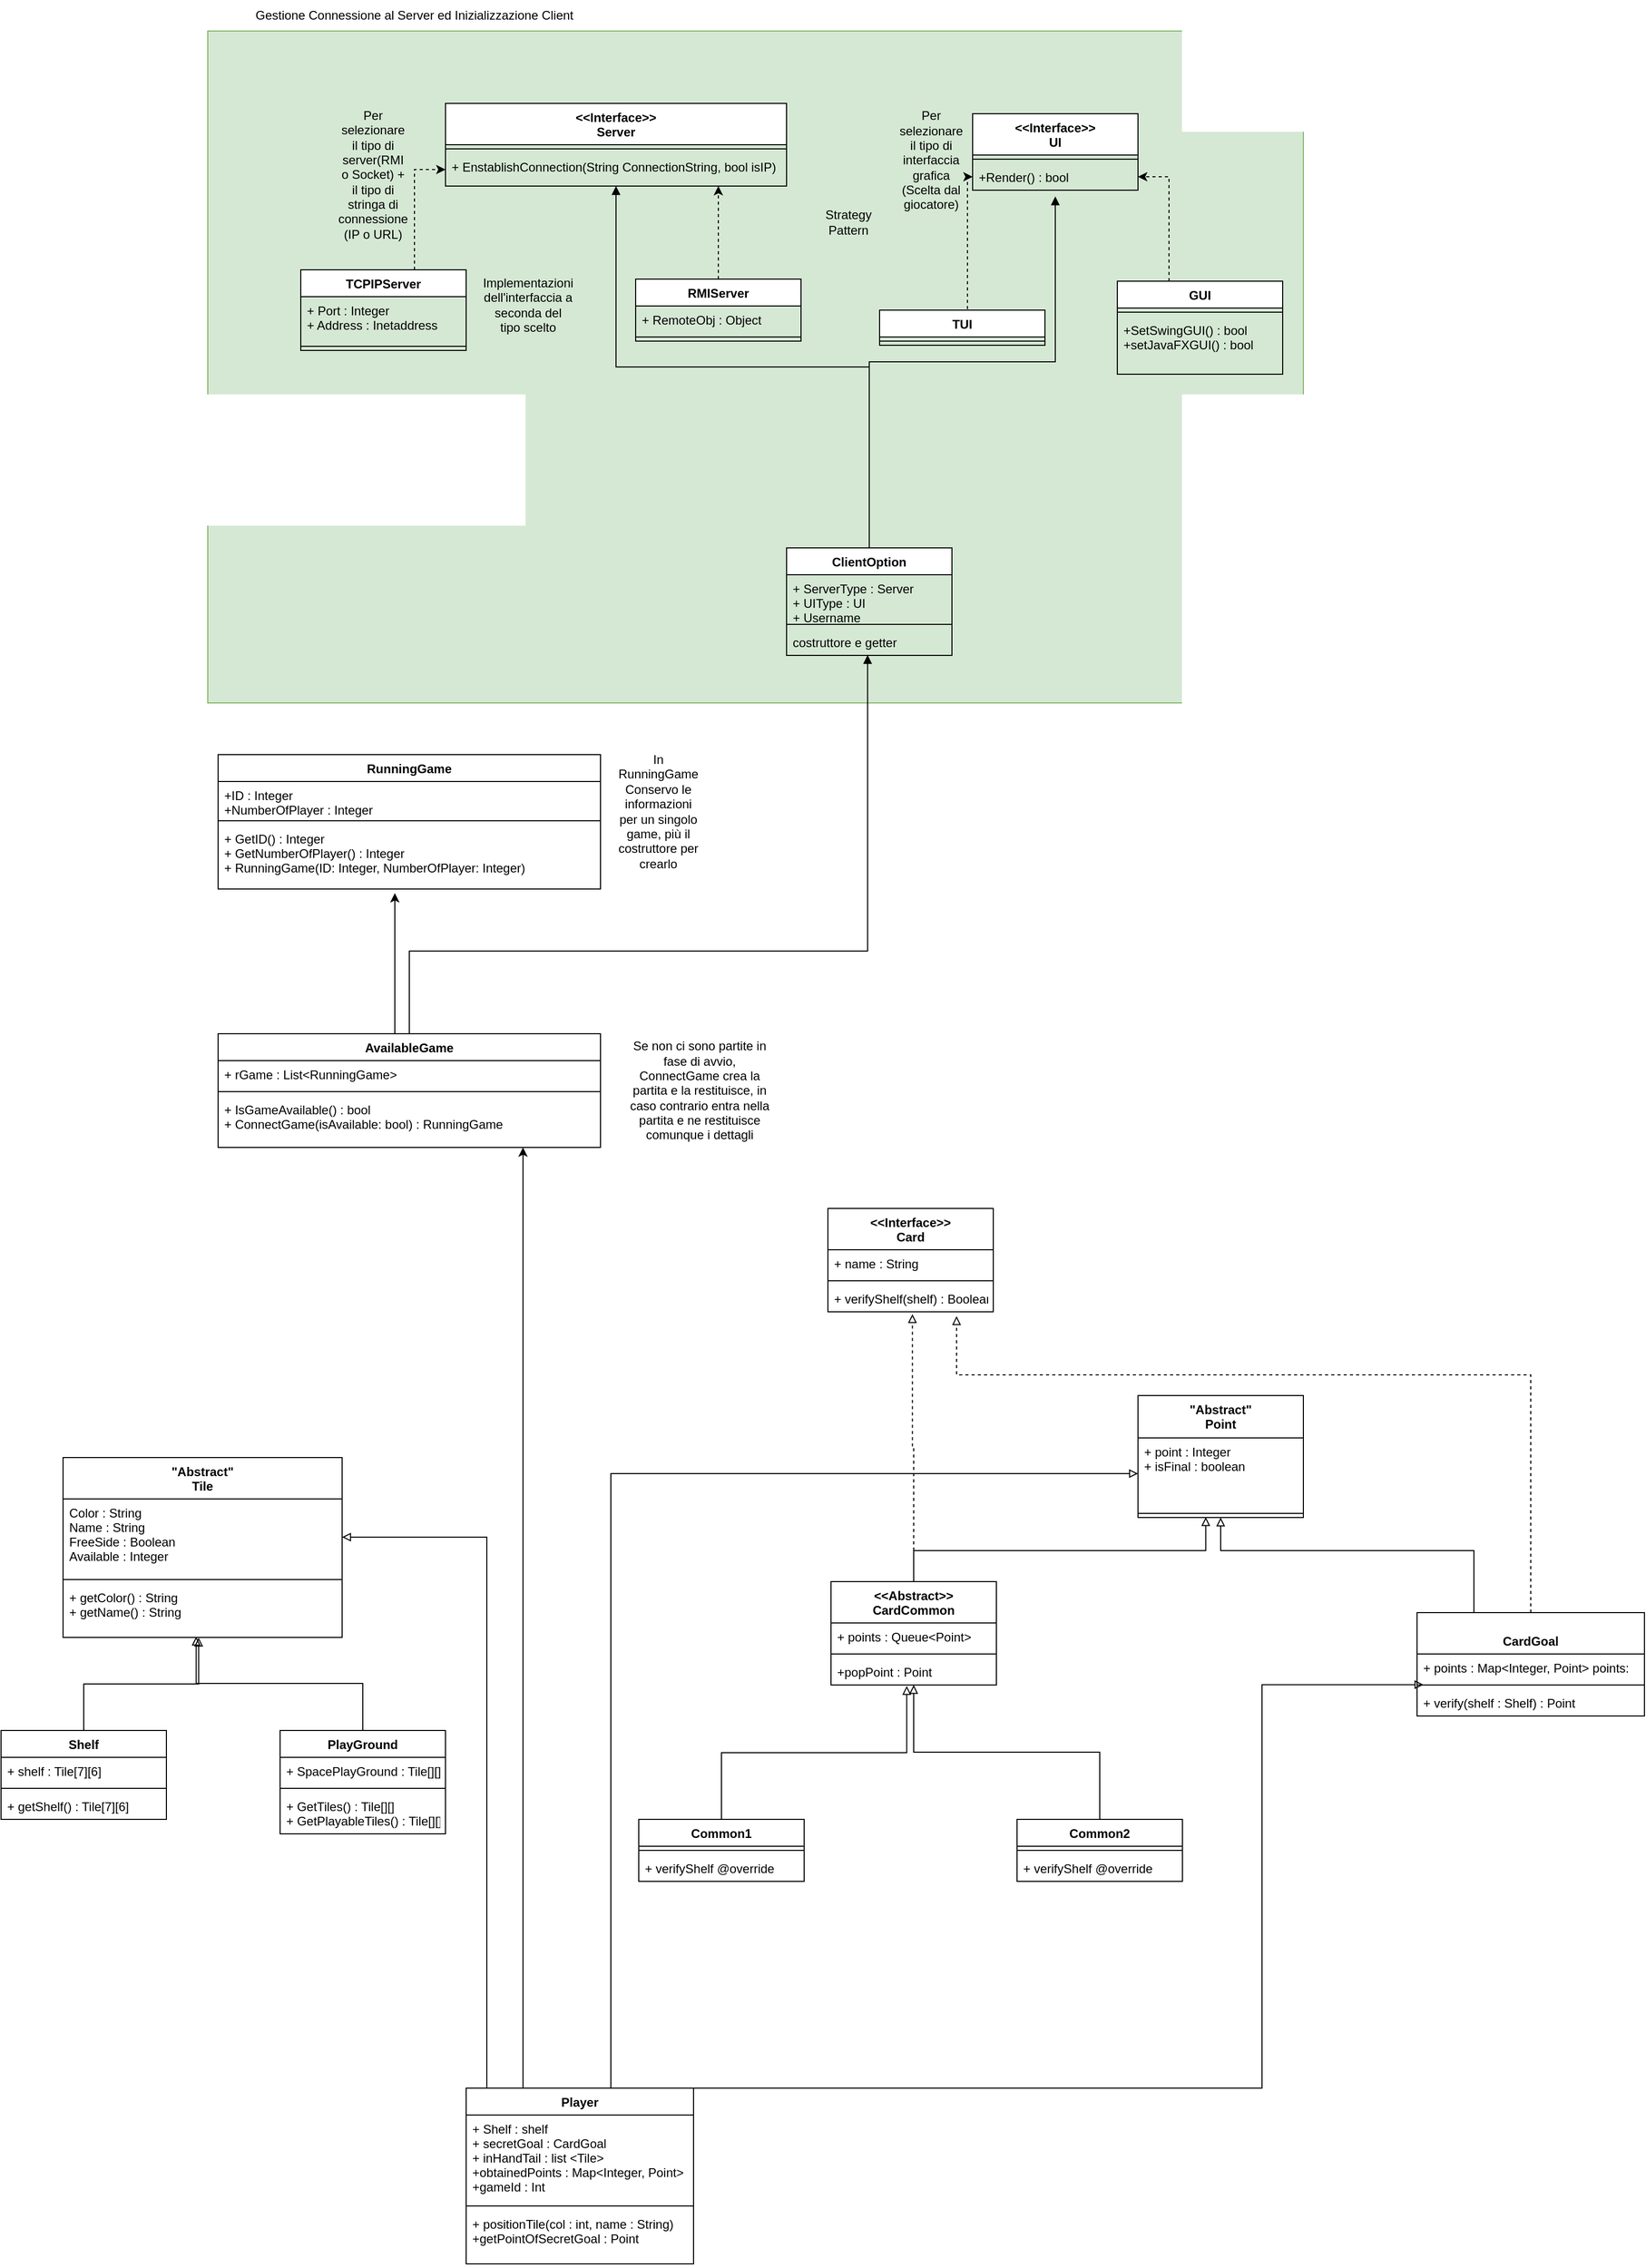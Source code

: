 <mxfile version="20.8.23" type="device"><diagram name="Pagina-1" id="9CRVGyi4uqLdtpTi9ua2"><mxGraphModel dx="2620" dy="2114" grid="1" gridSize="10" guides="1" tooltips="1" connect="1" arrows="1" fold="1" page="1" pageScale="1" pageWidth="827" pageHeight="1169" math="0" shadow="0"><root><mxCell id="0"/><mxCell id="1" parent="0"/><mxCell id="froP2Z8OGUiA4XrV6wKf-71" value="" style="whiteSpace=wrap;html=1;fillColor=#d5e8d4;strokeColor=#82b366;" vertex="1" parent="1"><mxGeometry x="-80" y="-70" width="1060" height="650" as="geometry"/></mxCell><mxCell id="froP2Z8OGUiA4XrV6wKf-12" value="&lt;&lt;Interface&gt;&gt;&#10;Server" style="swimlane;fontStyle=1;align=center;verticalAlign=top;childLayout=stackLayout;horizontal=1;startSize=40;horizontalStack=0;resizeParent=1;resizeParentMax=0;resizeLast=0;collapsible=1;marginBottom=0;" vertex="1" parent="1"><mxGeometry x="150" width="330" height="80" as="geometry"/></mxCell><mxCell id="froP2Z8OGUiA4XrV6wKf-14" value="" style="line;strokeWidth=1;fillColor=none;align=left;verticalAlign=middle;spacingTop=-1;spacingLeft=3;spacingRight=3;rotatable=0;labelPosition=right;points=[];portConstraint=eastwest;strokeColor=inherit;" vertex="1" parent="froP2Z8OGUiA4XrV6wKf-12"><mxGeometry y="40" width="330" height="8" as="geometry"/></mxCell><mxCell id="froP2Z8OGUiA4XrV6wKf-15" value="+ EnstablishConnection(String ConnectionString, bool isIP)&#10;" style="text;strokeColor=none;fillColor=none;align=left;verticalAlign=top;spacingLeft=4;spacingRight=4;overflow=hidden;rotatable=0;points=[[0,0.5],[1,0.5]];portConstraint=eastwest;" vertex="1" parent="froP2Z8OGUiA4XrV6wKf-12"><mxGeometry y="48" width="330" height="32" as="geometry"/></mxCell><mxCell id="froP2Z8OGUiA4XrV6wKf-17" value="&lt;&lt;Interface&gt;&gt;&#10;UI" style="swimlane;fontStyle=1;align=center;verticalAlign=top;childLayout=stackLayout;horizontal=1;startSize=40;horizontalStack=0;resizeParent=1;resizeParentMax=0;resizeLast=0;collapsible=1;marginBottom=0;" vertex="1" parent="1"><mxGeometry x="660" y="10" width="160" height="74" as="geometry"/></mxCell><mxCell id="froP2Z8OGUiA4XrV6wKf-19" value="" style="line;strokeWidth=1;fillColor=none;align=left;verticalAlign=middle;spacingTop=-1;spacingLeft=3;spacingRight=3;rotatable=0;labelPosition=right;points=[];portConstraint=eastwest;strokeColor=inherit;" vertex="1" parent="froP2Z8OGUiA4XrV6wKf-17"><mxGeometry y="40" width="160" height="8" as="geometry"/></mxCell><mxCell id="froP2Z8OGUiA4XrV6wKf-20" value="+Render() : bool" style="text;strokeColor=none;fillColor=none;align=left;verticalAlign=top;spacingLeft=4;spacingRight=4;overflow=hidden;rotatable=0;points=[[0,0.5],[1,0.5]];portConstraint=eastwest;" vertex="1" parent="froP2Z8OGUiA4XrV6wKf-17"><mxGeometry y="48" width="160" height="26" as="geometry"/></mxCell><mxCell id="froP2Z8OGUiA4XrV6wKf-21" value="Per selezionare il tipo di interfaccia grafica (Scelta dal giocatore)" style="text;strokeColor=none;align=center;fillColor=none;html=1;verticalAlign=middle;whiteSpace=wrap;rounded=0;" vertex="1" parent="1"><mxGeometry x="590" y="40" width="60" height="30" as="geometry"/></mxCell><mxCell id="froP2Z8OGUiA4XrV6wKf-23" value="Per selezionare il tipo di server(RMI o Socket) + il tipo di stringa di connessione (IP o URL)" style="text;strokeColor=none;align=center;fillColor=none;html=1;verticalAlign=middle;whiteSpace=wrap;rounded=0;" vertex="1" parent="1"><mxGeometry x="50" y="54" width="60" height="30" as="geometry"/></mxCell><mxCell id="froP2Z8OGUiA4XrV6wKf-34" style="edgeStyle=elbowEdgeStyle;rounded=0;orthogonalLoop=1;jettySize=auto;html=1;exitX=0.5;exitY=0;exitDx=0;exitDy=0;entryX=0.462;entryY=1.065;entryDx=0;entryDy=0;entryPerimeter=0;endArrow=classic;endFill=1;" edge="1" parent="1" source="froP2Z8OGUiA4XrV6wKf-25" target="froP2Z8OGUiA4XrV6wKf-32"><mxGeometry relative="1" as="geometry"><Array as="points"><mxPoint x="101" y="830"/></Array></mxGeometry></mxCell><mxCell id="froP2Z8OGUiA4XrV6wKf-25" value="AvailableGame" style="swimlane;fontStyle=1;align=center;verticalAlign=top;childLayout=stackLayout;horizontal=1;startSize=26;horizontalStack=0;resizeParent=1;resizeParentMax=0;resizeLast=0;collapsible=1;marginBottom=0;" vertex="1" parent="1"><mxGeometry x="-70" y="900" width="370" height="110" as="geometry"/></mxCell><mxCell id="froP2Z8OGUiA4XrV6wKf-26" value="+ rGame : List&lt;RunningGame&gt;" style="text;strokeColor=none;fillColor=none;align=left;verticalAlign=top;spacingLeft=4;spacingRight=4;overflow=hidden;rotatable=0;points=[[0,0.5],[1,0.5]];portConstraint=eastwest;" vertex="1" parent="froP2Z8OGUiA4XrV6wKf-25"><mxGeometry y="26" width="370" height="26" as="geometry"/></mxCell><mxCell id="froP2Z8OGUiA4XrV6wKf-27" value="" style="line;strokeWidth=1;fillColor=none;align=left;verticalAlign=middle;spacingTop=-1;spacingLeft=3;spacingRight=3;rotatable=0;labelPosition=right;points=[];portConstraint=eastwest;strokeColor=inherit;" vertex="1" parent="froP2Z8OGUiA4XrV6wKf-25"><mxGeometry y="52" width="370" height="8" as="geometry"/></mxCell><mxCell id="froP2Z8OGUiA4XrV6wKf-28" value="+ IsGameAvailable() : bool &#10;+ ConnectGame(isAvailable: bool) : RunningGame" style="text;strokeColor=none;fillColor=none;align=left;verticalAlign=top;spacingLeft=4;spacingRight=4;overflow=hidden;rotatable=0;points=[[0,0.5],[1,0.5]];portConstraint=eastwest;" vertex="1" parent="froP2Z8OGUiA4XrV6wKf-25"><mxGeometry y="60" width="370" height="50" as="geometry"/></mxCell><mxCell id="froP2Z8OGUiA4XrV6wKf-73" style="edgeStyle=elbowEdgeStyle;rounded=0;orthogonalLoop=1;jettySize=auto;elbow=vertical;html=1;entryX=0.49;entryY=0.987;entryDx=0;entryDy=0;entryPerimeter=0;endArrow=block;endFill=1;" edge="1" parent="1" source="froP2Z8OGUiA4XrV6wKf-25" target="froP2Z8OGUiA4XrV6wKf-66"><mxGeometry relative="1" as="geometry"><Array as="points"><mxPoint x="420" y="820"/></Array></mxGeometry></mxCell><mxCell id="froP2Z8OGUiA4XrV6wKf-29" value="RunningGame" style="swimlane;fontStyle=1;align=center;verticalAlign=top;childLayout=stackLayout;horizontal=1;startSize=26;horizontalStack=0;resizeParent=1;resizeParentMax=0;resizeLast=0;collapsible=1;marginBottom=0;" vertex="1" parent="1"><mxGeometry x="-70" y="630" width="370" height="130" as="geometry"/></mxCell><mxCell id="froP2Z8OGUiA4XrV6wKf-30" value="+ID : Integer&#10;+NumberOfPlayer : Integer" style="text;strokeColor=none;fillColor=none;align=left;verticalAlign=top;spacingLeft=4;spacingRight=4;overflow=hidden;rotatable=0;points=[[0,0.5],[1,0.5]];portConstraint=eastwest;" vertex="1" parent="froP2Z8OGUiA4XrV6wKf-29"><mxGeometry y="26" width="370" height="34" as="geometry"/></mxCell><mxCell id="froP2Z8OGUiA4XrV6wKf-31" value="" style="line;strokeWidth=1;fillColor=none;align=left;verticalAlign=middle;spacingTop=-1;spacingLeft=3;spacingRight=3;rotatable=0;labelPosition=right;points=[];portConstraint=eastwest;strokeColor=inherit;" vertex="1" parent="froP2Z8OGUiA4XrV6wKf-29"><mxGeometry y="60" width="370" height="8" as="geometry"/></mxCell><mxCell id="froP2Z8OGUiA4XrV6wKf-32" value="+ GetID() : Integer&#10;+ GetNumberOfPlayer() : Integer&#10;+ RunningGame(ID: Integer, NumberOfPlayer: Integer)&#10;" style="text;strokeColor=none;fillColor=none;align=left;verticalAlign=top;spacingLeft=4;spacingRight=4;overflow=hidden;rotatable=0;points=[[0,0.5],[1,0.5]];portConstraint=eastwest;" vertex="1" parent="froP2Z8OGUiA4XrV6wKf-29"><mxGeometry y="68" width="370" height="62" as="geometry"/></mxCell><mxCell id="froP2Z8OGUiA4XrV6wKf-35" value="In RunningGame Conservo le informazioni per un singolo game, più il costruttore per crearlo" style="text;strokeColor=none;align=center;fillColor=none;html=1;verticalAlign=middle;whiteSpace=wrap;rounded=0;" vertex="1" parent="1"><mxGeometry x="326" y="670" width="60" height="30" as="geometry"/></mxCell><mxCell id="froP2Z8OGUiA4XrV6wKf-36" value="Se non ci sono partite in fase di avvio, ConnectGame crea la partita e la restituisce, in caso contrario entra nella partita e ne restituisce comunque i dettagli" style="text;strokeColor=none;align=center;fillColor=none;html=1;verticalAlign=middle;whiteSpace=wrap;rounded=0;" vertex="1" parent="1"><mxGeometry x="326" y="940" width="140" height="30" as="geometry"/></mxCell><mxCell id="froP2Z8OGUiA4XrV6wKf-47" style="edgeStyle=elbowEdgeStyle;rounded=0;orthogonalLoop=1;jettySize=auto;html=1;exitX=0.5;exitY=0;exitDx=0;exitDy=0;endArrow=classic;endFill=1;dashed=1;" edge="1" parent="1" source="froP2Z8OGUiA4XrV6wKf-37" target="froP2Z8OGUiA4XrV6wKf-15"><mxGeometry relative="1" as="geometry"/></mxCell><mxCell id="froP2Z8OGUiA4XrV6wKf-37" value="TCPIPServer" style="swimlane;fontStyle=1;align=center;verticalAlign=top;childLayout=stackLayout;horizontal=1;startSize=26;horizontalStack=0;resizeParent=1;resizeParentMax=0;resizeLast=0;collapsible=1;marginBottom=0;" vertex="1" parent="1"><mxGeometry x="10" y="161" width="160" height="78" as="geometry"/></mxCell><mxCell id="froP2Z8OGUiA4XrV6wKf-38" value="+ Port : Integer&#10;+ Address : Inetaddress" style="text;strokeColor=none;fillColor=none;align=left;verticalAlign=top;spacingLeft=4;spacingRight=4;overflow=hidden;rotatable=0;points=[[0,0.5],[1,0.5]];portConstraint=eastwest;" vertex="1" parent="froP2Z8OGUiA4XrV6wKf-37"><mxGeometry y="26" width="160" height="44" as="geometry"/></mxCell><mxCell id="froP2Z8OGUiA4XrV6wKf-39" value="" style="line;strokeWidth=1;fillColor=none;align=left;verticalAlign=middle;spacingTop=-1;spacingLeft=3;spacingRight=3;rotatable=0;labelPosition=right;points=[];portConstraint=eastwest;strokeColor=inherit;" vertex="1" parent="froP2Z8OGUiA4XrV6wKf-37"><mxGeometry y="70" width="160" height="8" as="geometry"/></mxCell><mxCell id="froP2Z8OGUiA4XrV6wKf-48" style="edgeStyle=elbowEdgeStyle;rounded=0;orthogonalLoop=1;jettySize=auto;html=1;exitX=0.5;exitY=0;exitDx=0;exitDy=0;dashed=1;endArrow=classic;endFill=1;" edge="1" parent="1" source="froP2Z8OGUiA4XrV6wKf-42" target="froP2Z8OGUiA4XrV6wKf-15"><mxGeometry relative="1" as="geometry"><mxPoint x="430" y="170" as="targetPoint"/></mxGeometry></mxCell><mxCell id="froP2Z8OGUiA4XrV6wKf-42" value="RMIServer" style="swimlane;fontStyle=1;align=center;verticalAlign=top;childLayout=stackLayout;horizontal=1;startSize=26;horizontalStack=0;resizeParent=1;resizeParentMax=0;resizeLast=0;collapsible=1;marginBottom=0;" vertex="1" parent="1"><mxGeometry x="334" y="170" width="160" height="60" as="geometry"/></mxCell><mxCell id="froP2Z8OGUiA4XrV6wKf-43" value="+ RemoteObj : Object" style="text;strokeColor=none;fillColor=none;align=left;verticalAlign=top;spacingLeft=4;spacingRight=4;overflow=hidden;rotatable=0;points=[[0,0.5],[1,0.5]];portConstraint=eastwest;" vertex="1" parent="froP2Z8OGUiA4XrV6wKf-42"><mxGeometry y="26" width="160" height="26" as="geometry"/></mxCell><mxCell id="froP2Z8OGUiA4XrV6wKf-44" value="" style="line;strokeWidth=1;fillColor=none;align=left;verticalAlign=middle;spacingTop=-1;spacingLeft=3;spacingRight=3;rotatable=0;labelPosition=right;points=[];portConstraint=eastwest;strokeColor=inherit;" vertex="1" parent="froP2Z8OGUiA4XrV6wKf-42"><mxGeometry y="52" width="160" height="8" as="geometry"/></mxCell><mxCell id="froP2Z8OGUiA4XrV6wKf-49" value="Implementazioni dell'interfaccia a seconda del tipo scelto" style="text;strokeColor=none;align=center;fillColor=none;html=1;verticalAlign=middle;whiteSpace=wrap;rounded=0;" vertex="1" parent="1"><mxGeometry x="200" y="180" width="60" height="30" as="geometry"/></mxCell><mxCell id="froP2Z8OGUiA4XrV6wKf-59" style="edgeStyle=elbowEdgeStyle;rounded=0;orthogonalLoop=1;jettySize=auto;html=1;exitX=0.5;exitY=0;exitDx=0;exitDy=0;dashed=1;endArrow=classic;endFill=1;" edge="1" parent="1" source="froP2Z8OGUiA4XrV6wKf-50" target="froP2Z8OGUiA4XrV6wKf-20"><mxGeometry relative="1" as="geometry"/></mxCell><mxCell id="froP2Z8OGUiA4XrV6wKf-50" value="TUI&#10;" style="swimlane;fontStyle=1;align=center;verticalAlign=top;childLayout=stackLayout;horizontal=1;startSize=26;horizontalStack=0;resizeParent=1;resizeParentMax=0;resizeLast=0;collapsible=1;marginBottom=0;" vertex="1" parent="1"><mxGeometry x="570" y="200" width="160" height="34" as="geometry"/></mxCell><mxCell id="froP2Z8OGUiA4XrV6wKf-52" value="" style="line;strokeWidth=1;fillColor=none;align=left;verticalAlign=middle;spacingTop=-1;spacingLeft=3;spacingRight=3;rotatable=0;labelPosition=right;points=[];portConstraint=eastwest;strokeColor=inherit;" vertex="1" parent="froP2Z8OGUiA4XrV6wKf-50"><mxGeometry y="26" width="160" height="8" as="geometry"/></mxCell><mxCell id="froP2Z8OGUiA4XrV6wKf-60" style="edgeStyle=elbowEdgeStyle;rounded=0;orthogonalLoop=1;jettySize=auto;html=1;exitX=0.5;exitY=0;exitDx=0;exitDy=0;entryX=1;entryY=0.5;entryDx=0;entryDy=0;dashed=1;endArrow=classic;endFill=1;" edge="1" parent="1" source="froP2Z8OGUiA4XrV6wKf-54" target="froP2Z8OGUiA4XrV6wKf-20"><mxGeometry relative="1" as="geometry"/></mxCell><mxCell id="froP2Z8OGUiA4XrV6wKf-54" value="GUI" style="swimlane;fontStyle=1;align=center;verticalAlign=top;childLayout=stackLayout;horizontal=1;startSize=26;horizontalStack=0;resizeParent=1;resizeParentMax=0;resizeLast=0;collapsible=1;marginBottom=0;" vertex="1" parent="1"><mxGeometry x="800" y="172" width="160" height="90" as="geometry"/></mxCell><mxCell id="froP2Z8OGUiA4XrV6wKf-56" value="" style="line;strokeWidth=1;fillColor=none;align=left;verticalAlign=middle;spacingTop=-1;spacingLeft=3;spacingRight=3;rotatable=0;labelPosition=right;points=[];portConstraint=eastwest;strokeColor=inherit;" vertex="1" parent="froP2Z8OGUiA4XrV6wKf-54"><mxGeometry y="26" width="160" height="8" as="geometry"/></mxCell><mxCell id="froP2Z8OGUiA4XrV6wKf-57" value="+SetSwingGUI() : bool&#10;+setJavaFXGUI() : bool" style="text;strokeColor=none;fillColor=none;align=left;verticalAlign=top;spacingLeft=4;spacingRight=4;overflow=hidden;rotatable=0;points=[[0,0.5],[1,0.5]];portConstraint=eastwest;" vertex="1" parent="froP2Z8OGUiA4XrV6wKf-54"><mxGeometry y="34" width="160" height="56" as="geometry"/></mxCell><mxCell id="froP2Z8OGUiA4XrV6wKf-61" value="Strategy Pattern" style="text;strokeColor=none;align=center;fillColor=none;html=1;verticalAlign=middle;whiteSpace=wrap;rounded=0;" vertex="1" parent="1"><mxGeometry x="510" y="100" width="60" height="30" as="geometry"/></mxCell><mxCell id="froP2Z8OGUiA4XrV6wKf-67" style="edgeStyle=elbowEdgeStyle;rounded=0;orthogonalLoop=1;jettySize=auto;html=1;exitX=0.5;exitY=0;exitDx=0;exitDy=0;endArrow=block;endFill=1;" edge="1" parent="1" source="froP2Z8OGUiA4XrV6wKf-63" target="froP2Z8OGUiA4XrV6wKf-15"><mxGeometry relative="1" as="geometry"/></mxCell><mxCell id="froP2Z8OGUiA4XrV6wKf-69" style="edgeStyle=elbowEdgeStyle;rounded=0;orthogonalLoop=1;jettySize=auto;html=1;exitX=0.5;exitY=0;exitDx=0;exitDy=0;entryX=0.5;entryY=1.231;entryDx=0;entryDy=0;entryPerimeter=0;endArrow=block;endFill=1;elbow=vertical;" edge="1" parent="1" source="froP2Z8OGUiA4XrV6wKf-63" target="froP2Z8OGUiA4XrV6wKf-20"><mxGeometry relative="1" as="geometry"><Array as="points"><mxPoint x="640" y="250"/></Array></mxGeometry></mxCell><mxCell id="froP2Z8OGUiA4XrV6wKf-63" value="ClientOption" style="swimlane;fontStyle=1;align=center;verticalAlign=top;childLayout=stackLayout;horizontal=1;startSize=26;horizontalStack=0;resizeParent=1;resizeParentMax=0;resizeLast=0;collapsible=1;marginBottom=0;" vertex="1" parent="1"><mxGeometry x="480" y="430" width="160" height="104" as="geometry"/></mxCell><mxCell id="froP2Z8OGUiA4XrV6wKf-64" value="+ ServerType : Server&#10;+ UIType : UI&#10;+ Username&#10;" style="text;strokeColor=none;fillColor=none;align=left;verticalAlign=top;spacingLeft=4;spacingRight=4;overflow=hidden;rotatable=0;points=[[0,0.5],[1,0.5]];portConstraint=eastwest;" vertex="1" parent="froP2Z8OGUiA4XrV6wKf-63"><mxGeometry y="26" width="160" height="44" as="geometry"/></mxCell><mxCell id="froP2Z8OGUiA4XrV6wKf-65" value="" style="line;strokeWidth=1;fillColor=none;align=left;verticalAlign=middle;spacingTop=-1;spacingLeft=3;spacingRight=3;rotatable=0;labelPosition=right;points=[];portConstraint=eastwest;strokeColor=inherit;" vertex="1" parent="froP2Z8OGUiA4XrV6wKf-63"><mxGeometry y="70" width="160" height="8" as="geometry"/></mxCell><mxCell id="froP2Z8OGUiA4XrV6wKf-66" value="costruttore e getter" style="text;strokeColor=none;fillColor=none;align=left;verticalAlign=top;spacingLeft=4;spacingRight=4;overflow=hidden;rotatable=0;points=[[0,0.5],[1,0.5]];portConstraint=eastwest;" vertex="1" parent="froP2Z8OGUiA4XrV6wKf-63"><mxGeometry y="78" width="160" height="26" as="geometry"/></mxCell><mxCell id="froP2Z8OGUiA4XrV6wKf-72" value="Gestione Connessione al Server ed Inizializzazione Client" style="text;strokeColor=none;align=center;fillColor=none;html=1;verticalAlign=middle;whiteSpace=wrap;rounded=0;" vertex="1" parent="1"><mxGeometry x="-90" y="-100" width="420" height="30" as="geometry"/></mxCell><mxCell id="froP2Z8OGUiA4XrV6wKf-74" value="&quot;Abstract&quot;&#10;Tile" style="swimlane;fontStyle=1;align=center;verticalAlign=top;childLayout=stackLayout;horizontal=1;startSize=40;horizontalStack=0;resizeParent=1;resizeParentMax=0;resizeLast=0;collapsible=1;marginBottom=0;" vertex="1" parent="1"><mxGeometry x="-220" y="1310" width="270" height="174" as="geometry"/></mxCell><mxCell id="froP2Z8OGUiA4XrV6wKf-75" value="Color : String&#10;Name : String&#10;FreeSide : Boolean&#10;Available : Integer" style="text;strokeColor=none;fillColor=none;align=left;verticalAlign=top;spacingLeft=4;spacingRight=4;overflow=hidden;rotatable=0;points=[[0,0.5],[1,0.5]];portConstraint=eastwest;" vertex="1" parent="froP2Z8OGUiA4XrV6wKf-74"><mxGeometry y="40" width="270" height="74" as="geometry"/></mxCell><mxCell id="froP2Z8OGUiA4XrV6wKf-76" value="" style="line;strokeWidth=1;fillColor=none;align=left;verticalAlign=middle;spacingTop=-1;spacingLeft=3;spacingRight=3;rotatable=0;labelPosition=right;points=[];portConstraint=eastwest;strokeColor=inherit;" vertex="1" parent="froP2Z8OGUiA4XrV6wKf-74"><mxGeometry y="114" width="270" height="8" as="geometry"/></mxCell><mxCell id="froP2Z8OGUiA4XrV6wKf-77" value="+ getColor() : String&#10;+ getName() : String " style="text;strokeColor=none;fillColor=none;align=left;verticalAlign=top;spacingLeft=4;spacingRight=4;overflow=hidden;rotatable=0;points=[[0,0.5],[1,0.5]];portConstraint=eastwest;" vertex="1" parent="froP2Z8OGUiA4XrV6wKf-74"><mxGeometry y="122" width="270" height="52" as="geometry"/></mxCell><mxCell id="froP2Z8OGUiA4XrV6wKf-127" style="edgeStyle=elbowEdgeStyle;rounded=0;orthogonalLoop=1;jettySize=auto;elbow=vertical;html=1;exitX=0.5;exitY=0;exitDx=0;exitDy=0;entryX=0.477;entryY=0.985;entryDx=0;entryDy=0;entryPerimeter=0;endArrow=block;endFill=0;" edge="1" parent="1" source="froP2Z8OGUiA4XrV6wKf-79" target="froP2Z8OGUiA4XrV6wKf-77"><mxGeometry relative="1" as="geometry"/></mxCell><mxCell id="froP2Z8OGUiA4XrV6wKf-79" value="PlayGround" style="swimlane;fontStyle=1;align=center;verticalAlign=top;childLayout=stackLayout;horizontal=1;startSize=26;horizontalStack=0;resizeParent=1;resizeParentMax=0;resizeLast=0;collapsible=1;marginBottom=0;" vertex="1" parent="1"><mxGeometry x="-10" y="1574" width="160" height="100" as="geometry"><mxRectangle x="-10" y="1574" width="110" height="30" as="alternateBounds"/></mxGeometry></mxCell><mxCell id="froP2Z8OGUiA4XrV6wKf-80" value="+ SpacePlayGround : Tile[][]" style="text;strokeColor=none;fillColor=none;align=left;verticalAlign=top;spacingLeft=4;spacingRight=4;overflow=hidden;rotatable=0;points=[[0,0.5],[1,0.5]];portConstraint=eastwest;" vertex="1" parent="froP2Z8OGUiA4XrV6wKf-79"><mxGeometry y="26" width="160" height="26" as="geometry"/></mxCell><mxCell id="froP2Z8OGUiA4XrV6wKf-81" value="" style="line;strokeWidth=1;fillColor=none;align=left;verticalAlign=middle;spacingTop=-1;spacingLeft=3;spacingRight=3;rotatable=0;labelPosition=right;points=[];portConstraint=eastwest;strokeColor=inherit;" vertex="1" parent="froP2Z8OGUiA4XrV6wKf-79"><mxGeometry y="52" width="160" height="8" as="geometry"/></mxCell><mxCell id="froP2Z8OGUiA4XrV6wKf-82" value="+ GetTiles() : Tile[][]&#10;+ GetPlayableTiles() : Tile[][]" style="text;strokeColor=none;fillColor=none;align=left;verticalAlign=top;spacingLeft=4;spacingRight=4;overflow=hidden;rotatable=0;points=[[0,0.5],[1,0.5]];portConstraint=eastwest;" vertex="1" parent="froP2Z8OGUiA4XrV6wKf-79"><mxGeometry y="60" width="160" height="40" as="geometry"/></mxCell><mxCell id="froP2Z8OGUiA4XrV6wKf-128" style="edgeStyle=elbowEdgeStyle;rounded=0;orthogonalLoop=1;jettySize=auto;elbow=vertical;html=1;exitX=0.5;exitY=0;exitDx=0;exitDy=0;entryX=0.486;entryY=1.006;entryDx=0;entryDy=0;entryPerimeter=0;endArrow=block;endFill=0;" edge="1" parent="1" source="froP2Z8OGUiA4XrV6wKf-84" target="froP2Z8OGUiA4XrV6wKf-77"><mxGeometry relative="1" as="geometry"/></mxCell><mxCell id="froP2Z8OGUiA4XrV6wKf-84" value="Shelf" style="swimlane;fontStyle=1;align=center;verticalAlign=top;childLayout=stackLayout;horizontal=1;startSize=26;horizontalStack=0;resizeParent=1;resizeParentMax=0;resizeLast=0;collapsible=1;marginBottom=0;" vertex="1" parent="1"><mxGeometry x="-280" y="1574" width="160" height="86" as="geometry"/></mxCell><mxCell id="froP2Z8OGUiA4XrV6wKf-85" value="+ shelf : Tile[7][6]" style="text;strokeColor=none;fillColor=none;align=left;verticalAlign=top;spacingLeft=4;spacingRight=4;overflow=hidden;rotatable=0;points=[[0,0.5],[1,0.5]];portConstraint=eastwest;" vertex="1" parent="froP2Z8OGUiA4XrV6wKf-84"><mxGeometry y="26" width="160" height="26" as="geometry"/></mxCell><mxCell id="froP2Z8OGUiA4XrV6wKf-86" value="" style="line;strokeWidth=1;fillColor=none;align=left;verticalAlign=middle;spacingTop=-1;spacingLeft=3;spacingRight=3;rotatable=0;labelPosition=right;points=[];portConstraint=eastwest;strokeColor=inherit;" vertex="1" parent="froP2Z8OGUiA4XrV6wKf-84"><mxGeometry y="52" width="160" height="8" as="geometry"/></mxCell><mxCell id="froP2Z8OGUiA4XrV6wKf-87" value="+ getShelf() : Tile[7][6]&#10;" style="text;strokeColor=none;fillColor=none;align=left;verticalAlign=top;spacingLeft=4;spacingRight=4;overflow=hidden;rotatable=0;points=[[0,0.5],[1,0.5]];portConstraint=eastwest;" vertex="1" parent="froP2Z8OGUiA4XrV6wKf-84"><mxGeometry y="60" width="160" height="26" as="geometry"/></mxCell><mxCell id="froP2Z8OGUiA4XrV6wKf-88" value="&lt;&lt;Interface&gt;&gt;&#10;Card" style="swimlane;fontStyle=1;align=center;verticalAlign=top;childLayout=stackLayout;horizontal=1;startSize=40;horizontalStack=0;resizeParent=1;resizeParentMax=0;resizeLast=0;collapsible=1;marginBottom=0;" vertex="1" parent="1"><mxGeometry x="520" y="1069" width="160" height="100" as="geometry"/></mxCell><mxCell id="froP2Z8OGUiA4XrV6wKf-89" value="+ name : String" style="text;strokeColor=none;fillColor=none;align=left;verticalAlign=top;spacingLeft=4;spacingRight=4;overflow=hidden;rotatable=0;points=[[0,0.5],[1,0.5]];portConstraint=eastwest;" vertex="1" parent="froP2Z8OGUiA4XrV6wKf-88"><mxGeometry y="40" width="160" height="26" as="geometry"/></mxCell><mxCell id="froP2Z8OGUiA4XrV6wKf-90" value="" style="line;strokeWidth=1;fillColor=none;align=left;verticalAlign=middle;spacingTop=-1;spacingLeft=3;spacingRight=3;rotatable=0;labelPosition=right;points=[];portConstraint=eastwest;strokeColor=inherit;" vertex="1" parent="froP2Z8OGUiA4XrV6wKf-88"><mxGeometry y="66" width="160" height="8" as="geometry"/></mxCell><mxCell id="froP2Z8OGUiA4XrV6wKf-91" value="+ verifyShelf(shelf) : Boolean" style="text;strokeColor=none;fillColor=none;align=left;verticalAlign=top;spacingLeft=4;spacingRight=4;overflow=hidden;rotatable=0;points=[[0,0.5],[1,0.5]];portConstraint=eastwest;" vertex="1" parent="froP2Z8OGUiA4XrV6wKf-88"><mxGeometry y="74" width="160" height="26" as="geometry"/></mxCell><mxCell id="froP2Z8OGUiA4XrV6wKf-110" style="edgeStyle=elbowEdgeStyle;rounded=0;orthogonalLoop=1;jettySize=auto;elbow=vertical;html=1;exitX=0.5;exitY=0;exitDx=0;exitDy=0;entryX=0.511;entryY=1.087;entryDx=0;entryDy=0;entryPerimeter=0;endArrow=block;endFill=0;dashed=1;" edge="1" parent="1" source="froP2Z8OGUiA4XrV6wKf-92" target="froP2Z8OGUiA4XrV6wKf-91"><mxGeometry relative="1" as="geometry"/></mxCell><mxCell id="froP2Z8OGUiA4XrV6wKf-125" style="rounded=0;orthogonalLoop=1;jettySize=auto;html=1;exitX=0.5;exitY=0;exitDx=0;exitDy=0;endArrow=block;endFill=0;edgeStyle=elbowEdgeStyle;elbow=vertical;entryX=0.41;entryY=0.958;entryDx=0;entryDy=0;entryPerimeter=0;" edge="1" parent="1" source="froP2Z8OGUiA4XrV6wKf-92" target="froP2Z8OGUiA4XrV6wKf-123"><mxGeometry relative="1" as="geometry"><mxPoint x="880" y="1361" as="targetPoint"/><Array as="points"><mxPoint x="740" y="1400"/><mxPoint x="720" y="1250"/></Array></mxGeometry></mxCell><mxCell id="froP2Z8OGUiA4XrV6wKf-92" value="&lt;&lt;Abstract&gt;&gt;&#10;CardCommon" style="swimlane;fontStyle=1;align=center;verticalAlign=top;childLayout=stackLayout;horizontal=1;startSize=40;horizontalStack=0;resizeParent=1;resizeParentMax=0;resizeLast=0;collapsible=1;marginBottom=0;" vertex="1" parent="1"><mxGeometry x="523" y="1430" width="160" height="100" as="geometry"/></mxCell><mxCell id="froP2Z8OGUiA4XrV6wKf-93" value="+ points : Queue&lt;Point&gt;" style="text;strokeColor=none;fillColor=none;align=left;verticalAlign=top;spacingLeft=4;spacingRight=4;overflow=hidden;rotatable=0;points=[[0,0.5],[1,0.5]];portConstraint=eastwest;" vertex="1" parent="froP2Z8OGUiA4XrV6wKf-92"><mxGeometry y="40" width="160" height="26" as="geometry"/></mxCell><mxCell id="froP2Z8OGUiA4XrV6wKf-94" value="" style="line;strokeWidth=1;fillColor=none;align=left;verticalAlign=middle;spacingTop=-1;spacingLeft=3;spacingRight=3;rotatable=0;labelPosition=right;points=[];portConstraint=eastwest;strokeColor=inherit;" vertex="1" parent="froP2Z8OGUiA4XrV6wKf-92"><mxGeometry y="66" width="160" height="8" as="geometry"/></mxCell><mxCell id="froP2Z8OGUiA4XrV6wKf-95" value="+popPoint : Point" style="text;strokeColor=none;fillColor=none;align=left;verticalAlign=top;spacingLeft=4;spacingRight=4;overflow=hidden;rotatable=0;points=[[0,0.5],[1,0.5]];portConstraint=eastwest;" vertex="1" parent="froP2Z8OGUiA4XrV6wKf-92"><mxGeometry y="74" width="160" height="26" as="geometry"/></mxCell><mxCell id="froP2Z8OGUiA4XrV6wKf-108" style="edgeStyle=elbowEdgeStyle;rounded=0;orthogonalLoop=1;jettySize=auto;elbow=vertical;html=1;exitX=0.5;exitY=0;exitDx=0;exitDy=0;entryX=0.458;entryY=1.037;entryDx=0;entryDy=0;entryPerimeter=0;endArrow=block;endFill=0;" edge="1" parent="1" source="froP2Z8OGUiA4XrV6wKf-101" target="froP2Z8OGUiA4XrV6wKf-95"><mxGeometry relative="1" as="geometry"/></mxCell><mxCell id="froP2Z8OGUiA4XrV6wKf-101" value="Common1&#10;" style="swimlane;fontStyle=1;align=center;verticalAlign=top;childLayout=stackLayout;horizontal=1;startSize=26;horizontalStack=0;resizeParent=1;resizeParentMax=0;resizeLast=0;collapsible=1;marginBottom=0;" vertex="1" parent="1"><mxGeometry x="337" y="1660" width="160" height="60" as="geometry"/></mxCell><mxCell id="froP2Z8OGUiA4XrV6wKf-103" value="" style="line;strokeWidth=1;fillColor=none;align=left;verticalAlign=middle;spacingTop=-1;spacingLeft=3;spacingRight=3;rotatable=0;labelPosition=right;points=[];portConstraint=eastwest;strokeColor=inherit;" vertex="1" parent="froP2Z8OGUiA4XrV6wKf-101"><mxGeometry y="26" width="160" height="8" as="geometry"/></mxCell><mxCell id="froP2Z8OGUiA4XrV6wKf-104" value="+ verifyShelf @override" style="text;strokeColor=none;fillColor=none;align=left;verticalAlign=top;spacingLeft=4;spacingRight=4;overflow=hidden;rotatable=0;points=[[0,0.5],[1,0.5]];portConstraint=eastwest;" vertex="1" parent="froP2Z8OGUiA4XrV6wKf-101"><mxGeometry y="34" width="160" height="26" as="geometry"/></mxCell><mxCell id="froP2Z8OGUiA4XrV6wKf-109" style="edgeStyle=elbowEdgeStyle;rounded=0;orthogonalLoop=1;jettySize=auto;elbow=vertical;html=1;exitX=0.5;exitY=0;exitDx=0;exitDy=0;endArrow=block;endFill=0;" edge="1" parent="1" source="froP2Z8OGUiA4XrV6wKf-105" target="froP2Z8OGUiA4XrV6wKf-95"><mxGeometry relative="1" as="geometry"/></mxCell><mxCell id="froP2Z8OGUiA4XrV6wKf-105" value="Common2" style="swimlane;fontStyle=1;align=center;verticalAlign=top;childLayout=stackLayout;horizontal=1;startSize=26;horizontalStack=0;resizeParent=1;resizeParentMax=0;resizeLast=0;collapsible=1;marginBottom=0;" vertex="1" parent="1"><mxGeometry x="703" y="1660" width="160" height="60" as="geometry"/></mxCell><mxCell id="froP2Z8OGUiA4XrV6wKf-106" value="" style="line;strokeWidth=1;fillColor=none;align=left;verticalAlign=middle;spacingTop=-1;spacingLeft=3;spacingRight=3;rotatable=0;labelPosition=right;points=[];portConstraint=eastwest;strokeColor=inherit;" vertex="1" parent="froP2Z8OGUiA4XrV6wKf-105"><mxGeometry y="26" width="160" height="8" as="geometry"/></mxCell><mxCell id="froP2Z8OGUiA4XrV6wKf-107" value="+ verifyShelf @override" style="text;strokeColor=none;fillColor=none;align=left;verticalAlign=top;spacingLeft=4;spacingRight=4;overflow=hidden;rotatable=0;points=[[0,0.5],[1,0.5]];portConstraint=eastwest;" vertex="1" parent="froP2Z8OGUiA4XrV6wKf-105"><mxGeometry y="34" width="160" height="26" as="geometry"/></mxCell><mxCell id="froP2Z8OGUiA4XrV6wKf-115" style="edgeStyle=elbowEdgeStyle;rounded=0;orthogonalLoop=1;jettySize=auto;elbow=vertical;html=1;exitX=0.5;exitY=0;exitDx=0;exitDy=0;entryX=0.778;entryY=1.162;entryDx=0;entryDy=0;entryPerimeter=0;dashed=1;endArrow=block;endFill=0;" edge="1" parent="1" source="froP2Z8OGUiA4XrV6wKf-111" target="froP2Z8OGUiA4XrV6wKf-91"><mxGeometry relative="1" as="geometry"><Array as="points"><mxPoint x="780" y="1230"/><mxPoint x="920" y="1250"/></Array></mxGeometry></mxCell><mxCell id="froP2Z8OGUiA4XrV6wKf-126" style="rounded=0;orthogonalLoop=1;jettySize=auto;html=1;exitX=0.25;exitY=0;exitDx=0;exitDy=0;entryX=0.5;entryY=1;entryDx=0;entryDy=0;endArrow=block;endFill=0;edgeStyle=elbowEdgeStyle;elbow=vertical;" edge="1" parent="1" source="froP2Z8OGUiA4XrV6wKf-111" target="froP2Z8OGUiA4XrV6wKf-121"><mxGeometry relative="1" as="geometry"><mxPoint x="895.52" y="1363.106" as="targetPoint"/><Array as="points"><mxPoint x="1030" y="1400"/></Array></mxGeometry></mxCell><mxCell id="froP2Z8OGUiA4XrV6wKf-111" value="&#10;CardGoal" style="swimlane;fontStyle=1;align=center;verticalAlign=top;childLayout=stackLayout;horizontal=1;startSize=40;horizontalStack=0;resizeParent=1;resizeParentMax=0;resizeLast=0;collapsible=1;marginBottom=0;" vertex="1" parent="1"><mxGeometry x="1090" y="1460" width="220" height="100" as="geometry"/></mxCell><mxCell id="froP2Z8OGUiA4XrV6wKf-112" value="+ points : Map&lt;Integer, Point&gt; points:" style="text;strokeColor=none;fillColor=none;align=left;verticalAlign=top;spacingLeft=4;spacingRight=4;overflow=hidden;rotatable=0;points=[[0,0.5],[1,0.5]];portConstraint=eastwest;" vertex="1" parent="froP2Z8OGUiA4XrV6wKf-111"><mxGeometry y="40" width="220" height="26" as="geometry"/></mxCell><mxCell id="froP2Z8OGUiA4XrV6wKf-113" value="" style="line;strokeWidth=1;fillColor=none;align=left;verticalAlign=middle;spacingTop=-1;spacingLeft=3;spacingRight=3;rotatable=0;labelPosition=right;points=[];portConstraint=eastwest;strokeColor=inherit;" vertex="1" parent="froP2Z8OGUiA4XrV6wKf-111"><mxGeometry y="66" width="220" height="8" as="geometry"/></mxCell><mxCell id="froP2Z8OGUiA4XrV6wKf-114" value="+ verify(shelf : Shelf) : Point" style="text;strokeColor=none;fillColor=none;align=left;verticalAlign=top;spacingLeft=4;spacingRight=4;overflow=hidden;rotatable=0;points=[[0,0.5],[1,0.5]];portConstraint=eastwest;" vertex="1" parent="froP2Z8OGUiA4XrV6wKf-111"><mxGeometry y="74" width="220" height="26" as="geometry"/></mxCell><mxCell id="froP2Z8OGUiA4XrV6wKf-121" value="&quot;Abstract&quot;&#10;Point" style="swimlane;fontStyle=1;align=center;verticalAlign=top;childLayout=stackLayout;horizontal=1;startSize=41;horizontalStack=0;resizeParent=1;resizeParentMax=0;resizeLast=0;collapsible=1;marginBottom=0;" vertex="1" parent="1"><mxGeometry x="820" y="1250" width="160" height="118" as="geometry"/></mxCell><mxCell id="froP2Z8OGUiA4XrV6wKf-122" value="+ point : Integer&#10;+ isFinal : boolean" style="text;strokeColor=none;fillColor=none;align=left;verticalAlign=top;spacingLeft=4;spacingRight=4;overflow=hidden;rotatable=0;points=[[0,0.5],[1,0.5]];portConstraint=eastwest;" vertex="1" parent="froP2Z8OGUiA4XrV6wKf-121"><mxGeometry y="41" width="160" height="69" as="geometry"/></mxCell><mxCell id="froP2Z8OGUiA4XrV6wKf-123" value="" style="line;strokeWidth=1;fillColor=none;align=left;verticalAlign=middle;spacingTop=-1;spacingLeft=3;spacingRight=3;rotatable=0;labelPosition=right;points=[];portConstraint=eastwest;strokeColor=inherit;" vertex="1" parent="froP2Z8OGUiA4XrV6wKf-121"><mxGeometry y="110" width="160" height="8" as="geometry"/></mxCell><mxCell id="froP2Z8OGUiA4XrV6wKf-133" style="edgeStyle=elbowEdgeStyle;rounded=0;orthogonalLoop=1;jettySize=auto;html=1;exitX=0.25;exitY=0;exitDx=0;exitDy=0;entryX=1;entryY=0.5;entryDx=0;entryDy=0;endArrow=block;endFill=0;" edge="1" parent="1" source="froP2Z8OGUiA4XrV6wKf-129" target="froP2Z8OGUiA4XrV6wKf-75"><mxGeometry relative="1" as="geometry"><Array as="points"><mxPoint x="190" y="1570"/></Array></mxGeometry></mxCell><mxCell id="froP2Z8OGUiA4XrV6wKf-134" style="edgeStyle=elbowEdgeStyle;rounded=0;orthogonalLoop=1;jettySize=auto;html=1;exitX=0.5;exitY=0;exitDx=0;exitDy=0;entryX=0;entryY=0.5;entryDx=0;entryDy=0;endArrow=block;endFill=0;" edge="1" parent="1" source="froP2Z8OGUiA4XrV6wKf-129" target="froP2Z8OGUiA4XrV6wKf-122"><mxGeometry relative="1" as="geometry"><Array as="points"><mxPoint x="310" y="1580"/></Array></mxGeometry></mxCell><mxCell id="froP2Z8OGUiA4XrV6wKf-135" style="edgeStyle=elbowEdgeStyle;rounded=0;orthogonalLoop=1;jettySize=auto;html=1;exitX=0.75;exitY=0;exitDx=0;exitDy=0;endArrow=block;endFill=0;entryX=0.028;entryY=1.144;entryDx=0;entryDy=0;entryPerimeter=0;" edge="1" parent="1" source="froP2Z8OGUiA4XrV6wKf-129" target="froP2Z8OGUiA4XrV6wKf-112"><mxGeometry relative="1" as="geometry"><mxPoint x="1070" y="1529" as="targetPoint"/><Array as="points"><mxPoint x="940" y="1710"/></Array></mxGeometry></mxCell><mxCell id="froP2Z8OGUiA4XrV6wKf-136" style="edgeStyle=elbowEdgeStyle;rounded=0;orthogonalLoop=1;jettySize=auto;html=1;exitX=0.25;exitY=0;exitDx=0;exitDy=0;endArrow=classic;endFill=1;" edge="1" parent="1" source="froP2Z8OGUiA4XrV6wKf-129" target="froP2Z8OGUiA4XrV6wKf-28"><mxGeometry relative="1" as="geometry"/></mxCell><mxCell id="froP2Z8OGUiA4XrV6wKf-129" value="Player" style="swimlane;fontStyle=1;align=center;verticalAlign=top;childLayout=stackLayout;horizontal=1;startSize=26;horizontalStack=0;resizeParent=1;resizeParentMax=0;resizeLast=0;collapsible=1;marginBottom=0;" vertex="1" parent="1"><mxGeometry x="170" y="1920" width="220" height="170" as="geometry"/></mxCell><mxCell id="froP2Z8OGUiA4XrV6wKf-130" value="+ Shelf : shelf&#10;+ secretGoal : CardGoal&#10;+ inHandTail : list &lt;Tile&gt;&#10;+obtainedPoints : Map&lt;Integer, Point&gt;&#10;+gameId : Int" style="text;strokeColor=none;fillColor=none;align=left;verticalAlign=top;spacingLeft=4;spacingRight=4;overflow=hidden;rotatable=0;points=[[0,0.5],[1,0.5]];portConstraint=eastwest;" vertex="1" parent="froP2Z8OGUiA4XrV6wKf-129"><mxGeometry y="26" width="220" height="84" as="geometry"/></mxCell><mxCell id="froP2Z8OGUiA4XrV6wKf-131" value="" style="line;strokeWidth=1;fillColor=none;align=left;verticalAlign=middle;spacingTop=-1;spacingLeft=3;spacingRight=3;rotatable=0;labelPosition=right;points=[];portConstraint=eastwest;strokeColor=inherit;" vertex="1" parent="froP2Z8OGUiA4XrV6wKf-129"><mxGeometry y="110" width="220" height="8" as="geometry"/></mxCell><mxCell id="froP2Z8OGUiA4XrV6wKf-132" value="+ positionTile(col : int, name : String)&#10;+getPointOfSecretGoal : Point" style="text;strokeColor=none;fillColor=none;align=left;verticalAlign=top;spacingLeft=4;spacingRight=4;overflow=hidden;rotatable=0;points=[[0,0.5],[1,0.5]];portConstraint=eastwest;" vertex="1" parent="froP2Z8OGUiA4XrV6wKf-129"><mxGeometry y="118" width="220" height="52" as="geometry"/></mxCell></root></mxGraphModel></diagram></mxfile>